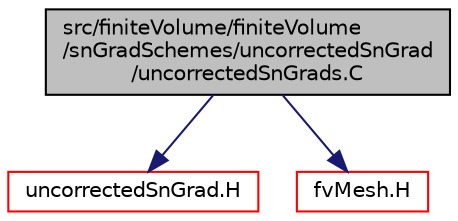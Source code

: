 digraph "src/finiteVolume/finiteVolume/snGradSchemes/uncorrectedSnGrad/uncorrectedSnGrads.C"
{
  bgcolor="transparent";
  edge [fontname="Helvetica",fontsize="10",labelfontname="Helvetica",labelfontsize="10"];
  node [fontname="Helvetica",fontsize="10",shape=record];
  Node0 [label="src/finiteVolume/finiteVolume\l/snGradSchemes/uncorrectedSnGrad\l/uncorrectedSnGrads.C",height=0.2,width=0.4,color="black", fillcolor="grey75", style="filled", fontcolor="black"];
  Node0 -> Node1 [color="midnightblue",fontsize="10",style="solid",fontname="Helvetica"];
  Node1 [label="uncorrectedSnGrad.H",height=0.2,width=0.4,color="red",URL="$a03434.html"];
  Node0 -> Node98 [color="midnightblue",fontsize="10",style="solid",fontname="Helvetica"];
  Node98 [label="fvMesh.H",height=0.2,width=0.4,color="red",URL="$a03719.html"];
}
